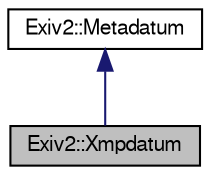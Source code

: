 digraph "Exiv2::Xmpdatum"
{
  edge [fontname="FreeSans",fontsize="10",labelfontname="FreeSans",labelfontsize="10"];
  node [fontname="FreeSans",fontsize="10",shape=record];
  Node1 [label="Exiv2::Xmpdatum",height=0.2,width=0.4,color="black", fillcolor="grey75", style="filled" fontcolor="black"];
  Node2 -> Node1 [dir="back",color="midnightblue",fontsize="10",style="solid",fontname="FreeSans"];
  Node2 [label="Exiv2::Metadatum",height=0.2,width=0.4,color="black", fillcolor="white", style="filled",URL="$classExiv2_1_1Metadatum.html",tooltip="Abstract base class defining the interface to access information related to one metadata tag..."];
}
